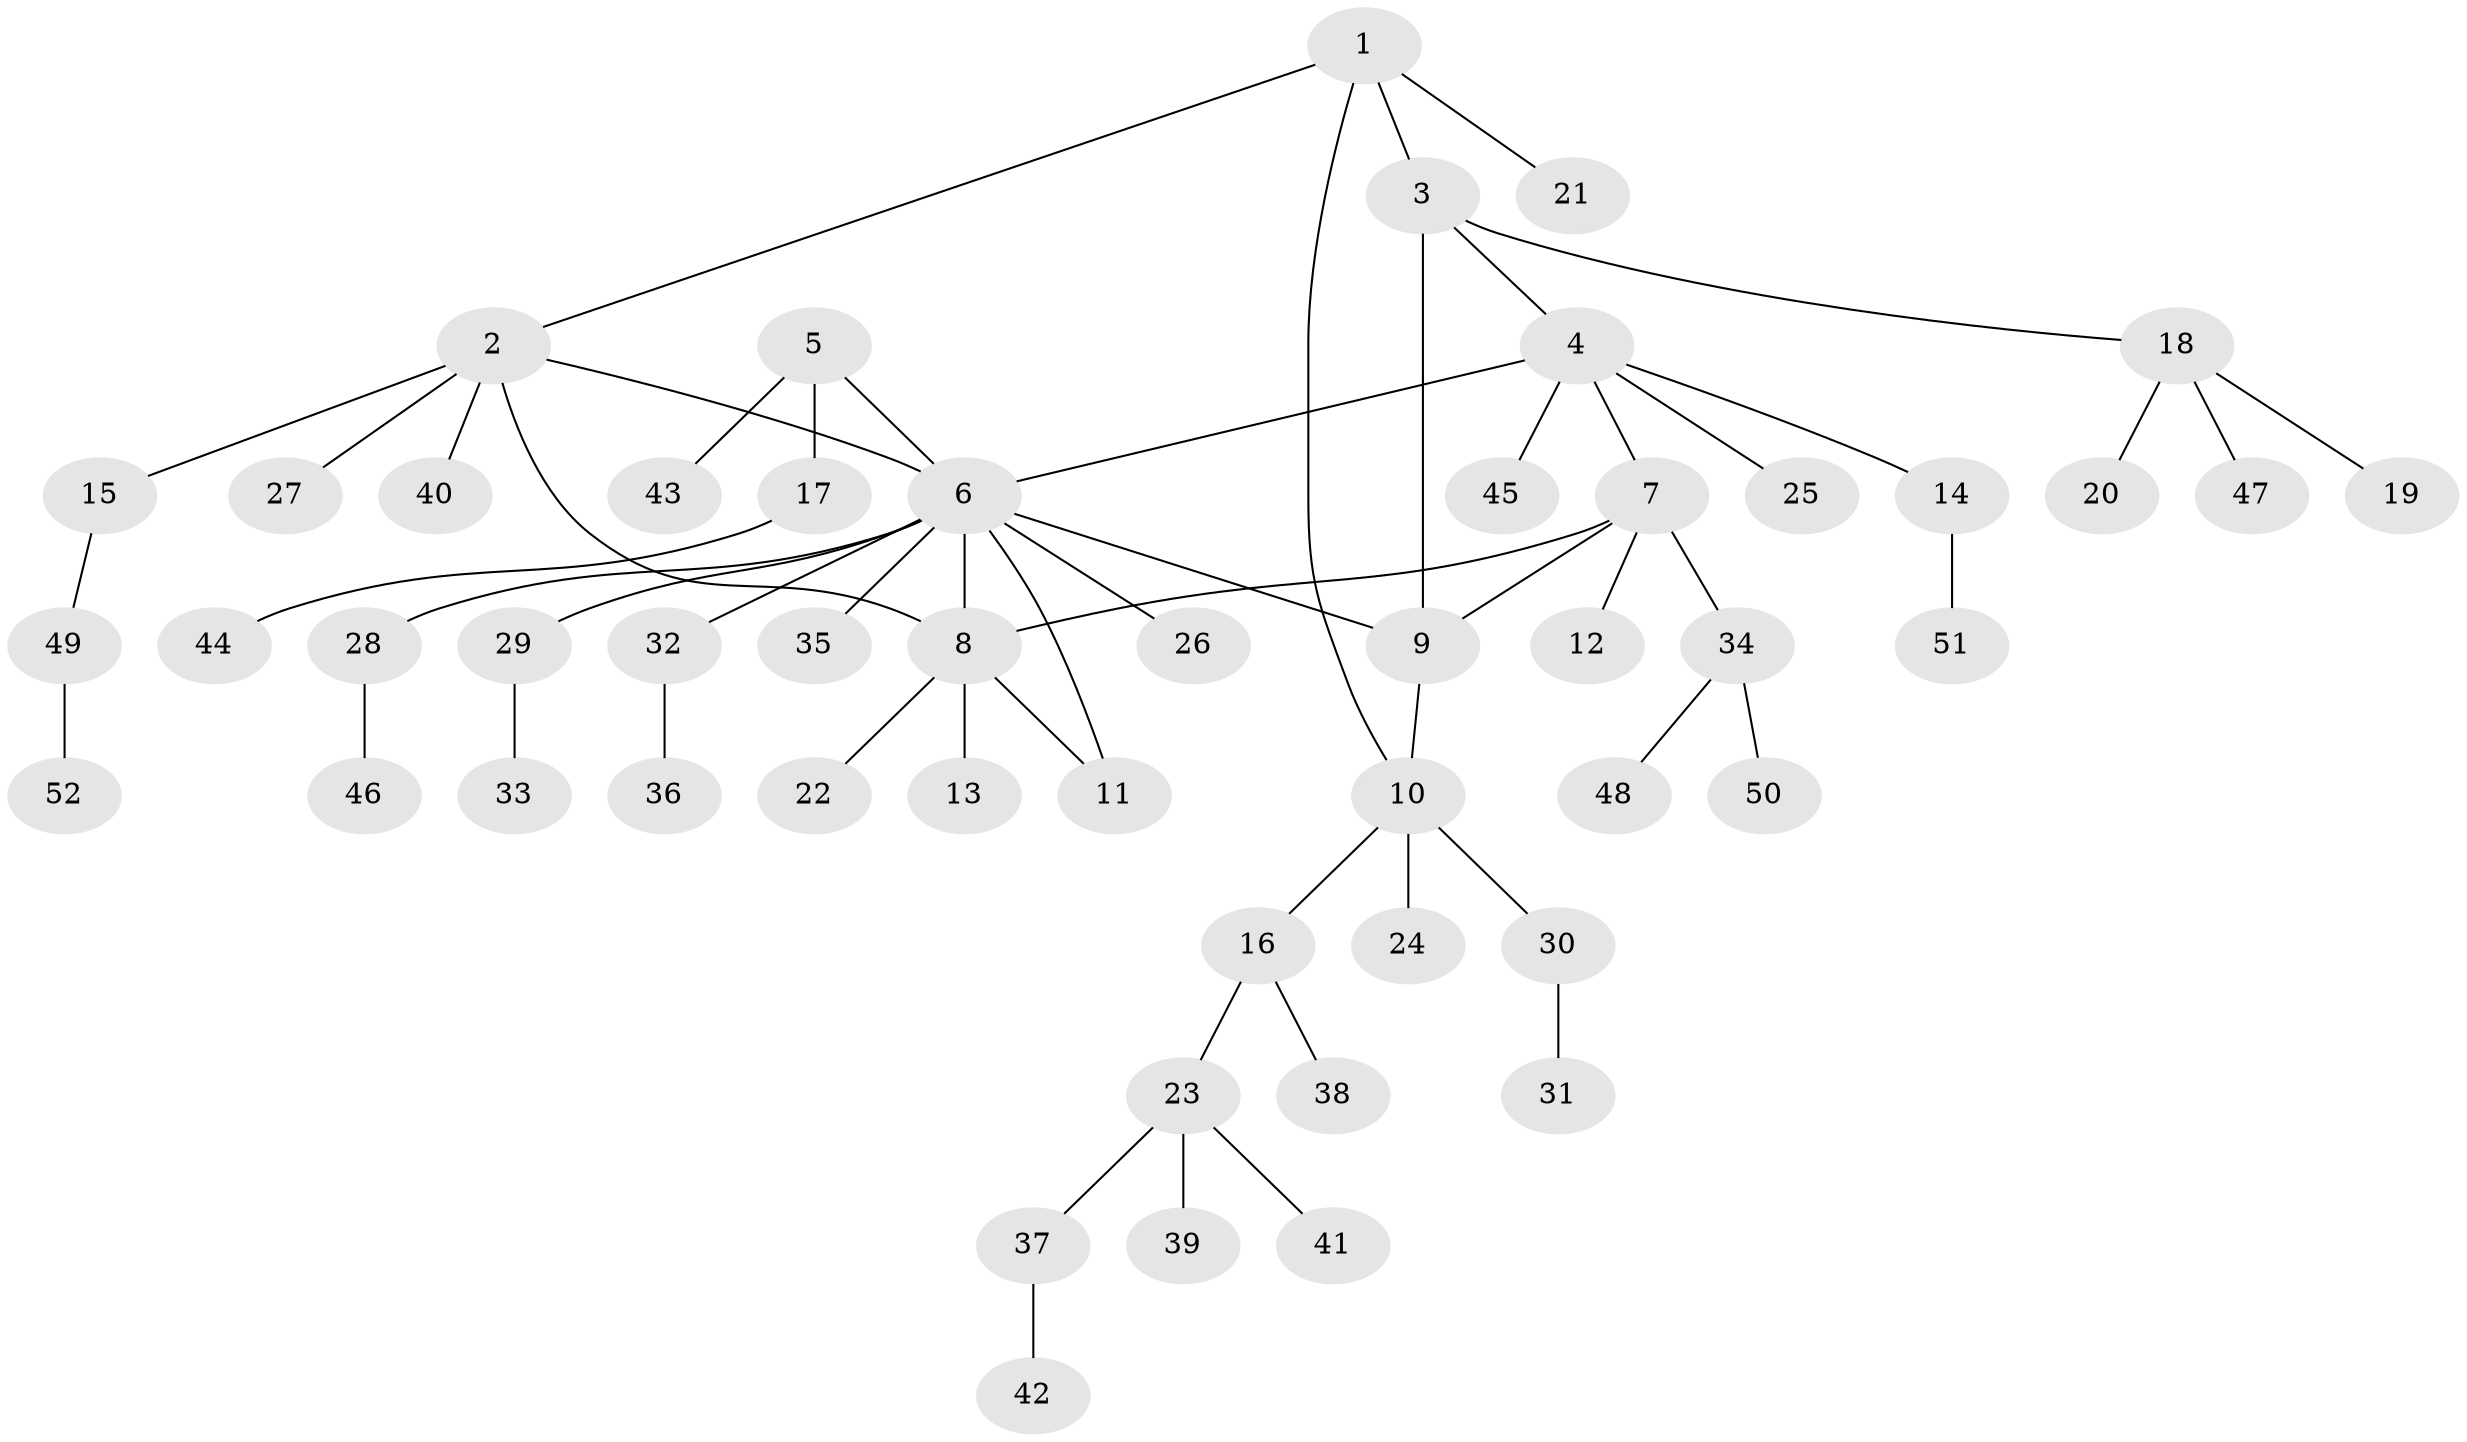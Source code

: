 // Generated by graph-tools (version 1.1) at 2025/37/03/09/25 02:37:23]
// undirected, 52 vertices, 58 edges
graph export_dot {
graph [start="1"]
  node [color=gray90,style=filled];
  1;
  2;
  3;
  4;
  5;
  6;
  7;
  8;
  9;
  10;
  11;
  12;
  13;
  14;
  15;
  16;
  17;
  18;
  19;
  20;
  21;
  22;
  23;
  24;
  25;
  26;
  27;
  28;
  29;
  30;
  31;
  32;
  33;
  34;
  35;
  36;
  37;
  38;
  39;
  40;
  41;
  42;
  43;
  44;
  45;
  46;
  47;
  48;
  49;
  50;
  51;
  52;
  1 -- 2;
  1 -- 3;
  1 -- 10;
  1 -- 21;
  2 -- 6;
  2 -- 8;
  2 -- 15;
  2 -- 27;
  2 -- 40;
  3 -- 4;
  3 -- 9;
  3 -- 18;
  4 -- 6;
  4 -- 7;
  4 -- 14;
  4 -- 25;
  4 -- 45;
  5 -- 6;
  5 -- 17;
  5 -- 43;
  6 -- 8;
  6 -- 9;
  6 -- 11;
  6 -- 26;
  6 -- 28;
  6 -- 29;
  6 -- 32;
  6 -- 35;
  7 -- 8;
  7 -- 9;
  7 -- 12;
  7 -- 34;
  8 -- 11;
  8 -- 13;
  8 -- 22;
  9 -- 10;
  10 -- 16;
  10 -- 24;
  10 -- 30;
  14 -- 51;
  15 -- 49;
  16 -- 23;
  16 -- 38;
  17 -- 44;
  18 -- 19;
  18 -- 20;
  18 -- 47;
  23 -- 37;
  23 -- 39;
  23 -- 41;
  28 -- 46;
  29 -- 33;
  30 -- 31;
  32 -- 36;
  34 -- 48;
  34 -- 50;
  37 -- 42;
  49 -- 52;
}

